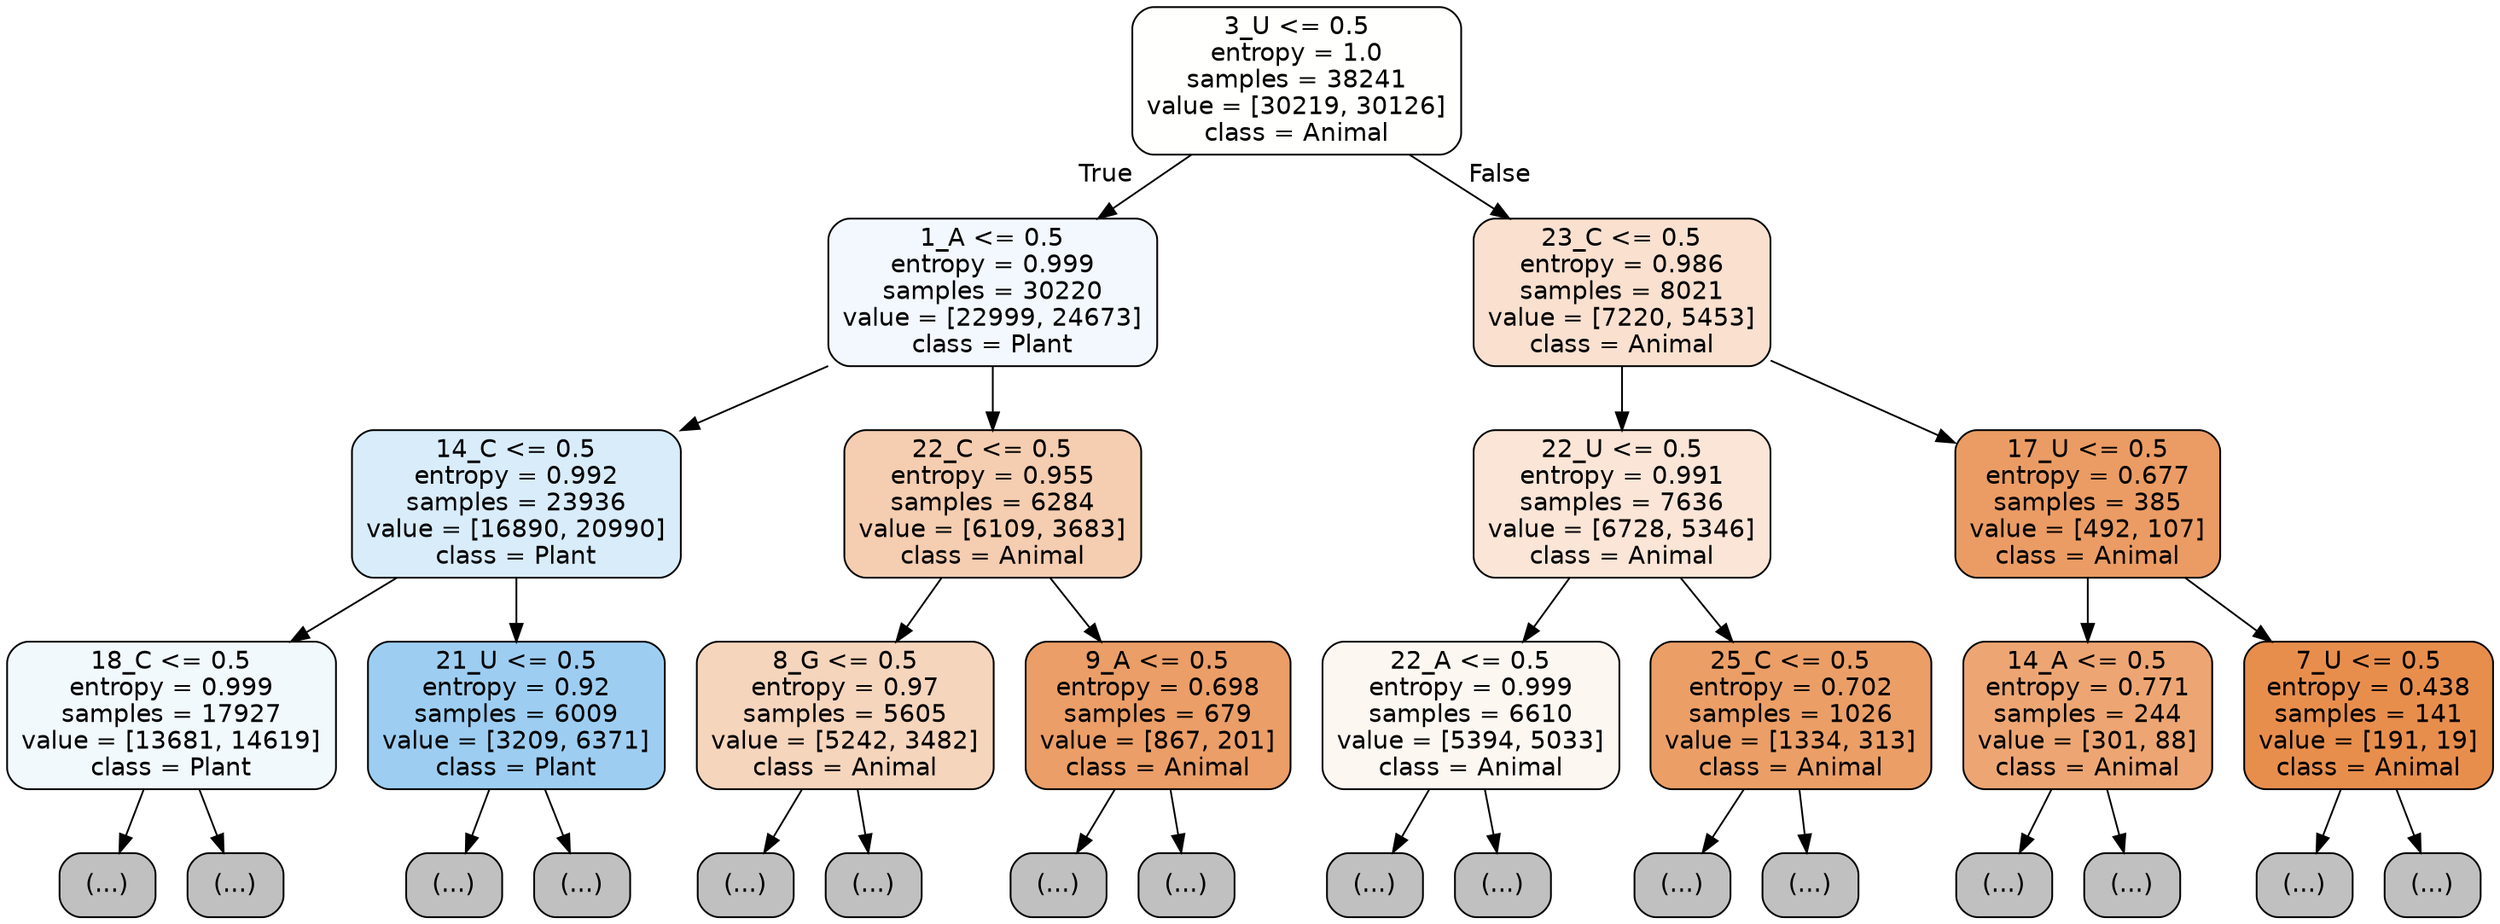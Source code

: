 digraph Tree {
node [shape=box, style="filled, rounded", color="black", fontname="helvetica"] ;
edge [fontname="helvetica"] ;
0 [label="3_U <= 0.5\nentropy = 1.0\nsamples = 38241\nvalue = [30219, 30126]\nclass = Animal", fillcolor="#fffffe"] ;
1 [label="1_A <= 0.5\nentropy = 0.999\nsamples = 30220\nvalue = [22999, 24673]\nclass = Plant", fillcolor="#f2f8fd"] ;
0 -> 1 [labeldistance=2.5, labelangle=45, headlabel="True"] ;
2 [label="14_C <= 0.5\nentropy = 0.992\nsamples = 23936\nvalue = [16890, 20990]\nclass = Plant", fillcolor="#d8ecfa"] ;
1 -> 2 ;
3 [label="18_C <= 0.5\nentropy = 0.999\nsamples = 17927\nvalue = [13681, 14619]\nclass = Plant", fillcolor="#f2f9fd"] ;
2 -> 3 ;
4 [label="(...)", fillcolor="#C0C0C0"] ;
3 -> 4 ;
5791 [label="(...)", fillcolor="#C0C0C0"] ;
3 -> 5791 ;
7524 [label="21_U <= 0.5\nentropy = 0.92\nsamples = 6009\nvalue = [3209, 6371]\nclass = Plant", fillcolor="#9dcef2"] ;
2 -> 7524 ;
7525 [label="(...)", fillcolor="#C0C0C0"] ;
7524 -> 7525 ;
9228 [label="(...)", fillcolor="#C0C0C0"] ;
7524 -> 9228 ;
9673 [label="22_C <= 0.5\nentropy = 0.955\nsamples = 6284\nvalue = [6109, 3683]\nclass = Animal", fillcolor="#f5cdb0"] ;
1 -> 9673 ;
9674 [label="8_G <= 0.5\nentropy = 0.97\nsamples = 5605\nvalue = [5242, 3482]\nclass = Animal", fillcolor="#f6d5bd"] ;
9673 -> 9674 ;
9675 [label="(...)", fillcolor="#C0C0C0"] ;
9674 -> 9675 ;
11698 [label="(...)", fillcolor="#C0C0C0"] ;
9674 -> 11698 ;
12467 [label="9_A <= 0.5\nentropy = 0.698\nsamples = 679\nvalue = [867, 201]\nclass = Animal", fillcolor="#eb9e67"] ;
9673 -> 12467 ;
12468 [label="(...)", fillcolor="#C0C0C0"] ;
12467 -> 12468 ;
12701 [label="(...)", fillcolor="#C0C0C0"] ;
12467 -> 12701 ;
12768 [label="23_C <= 0.5\nentropy = 0.986\nsamples = 8021\nvalue = [7220, 5453]\nclass = Animal", fillcolor="#f9e0cf"] ;
0 -> 12768 [labeldistance=2.5, labelangle=-45, headlabel="False"] ;
12769 [label="22_U <= 0.5\nentropy = 0.991\nsamples = 7636\nvalue = [6728, 5346]\nclass = Animal", fillcolor="#fae5d6"] ;
12768 -> 12769 ;
12770 [label="22_A <= 0.5\nentropy = 0.999\nsamples = 6610\nvalue = [5394, 5033]\nclass = Animal", fillcolor="#fdf7f2"] ;
12769 -> 12770 ;
12771 [label="(...)", fillcolor="#C0C0C0"] ;
12770 -> 12771 ;
15788 [label="(...)", fillcolor="#C0C0C0"] ;
12770 -> 15788 ;
16305 [label="25_C <= 0.5\nentropy = 0.702\nsamples = 1026\nvalue = [1334, 313]\nclass = Animal", fillcolor="#eb9f67"] ;
12769 -> 16305 ;
16306 [label="(...)", fillcolor="#C0C0C0"] ;
16305 -> 16306 ;
16775 [label="(...)", fillcolor="#C0C0C0"] ;
16305 -> 16775 ;
16776 [label="17_U <= 0.5\nentropy = 0.677\nsamples = 385\nvalue = [492, 107]\nclass = Animal", fillcolor="#eb9c64"] ;
12768 -> 16776 ;
16777 [label="14_A <= 0.5\nentropy = 0.771\nsamples = 244\nvalue = [301, 88]\nclass = Animal", fillcolor="#eda673"] ;
16776 -> 16777 ;
16778 [label="(...)", fillcolor="#C0C0C0"] ;
16777 -> 16778 ;
16843 [label="(...)", fillcolor="#C0C0C0"] ;
16777 -> 16843 ;
16878 [label="7_U <= 0.5\nentropy = 0.438\nsamples = 141\nvalue = [191, 19]\nclass = Animal", fillcolor="#e88e4d"] ;
16776 -> 16878 ;
16879 [label="(...)", fillcolor="#C0C0C0"] ;
16878 -> 16879 ;
16898 [label="(...)", fillcolor="#C0C0C0"] ;
16878 -> 16898 ;
}